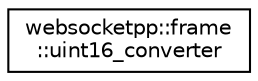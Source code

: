digraph "Graphical Class Hierarchy"
{
  edge [fontname="Helvetica",fontsize="10",labelfontname="Helvetica",labelfontsize="10"];
  node [fontname="Helvetica",fontsize="10",shape=record];
  rankdir="LR";
  Node0 [label="websocketpp::frame\l::uint16_converter",height=0.2,width=0.4,color="black", fillcolor="white", style="filled",URL="$unionwebsocketpp_1_1frame_1_1uint16__converter.html",tooltip="Two byte conversion union. "];
}

